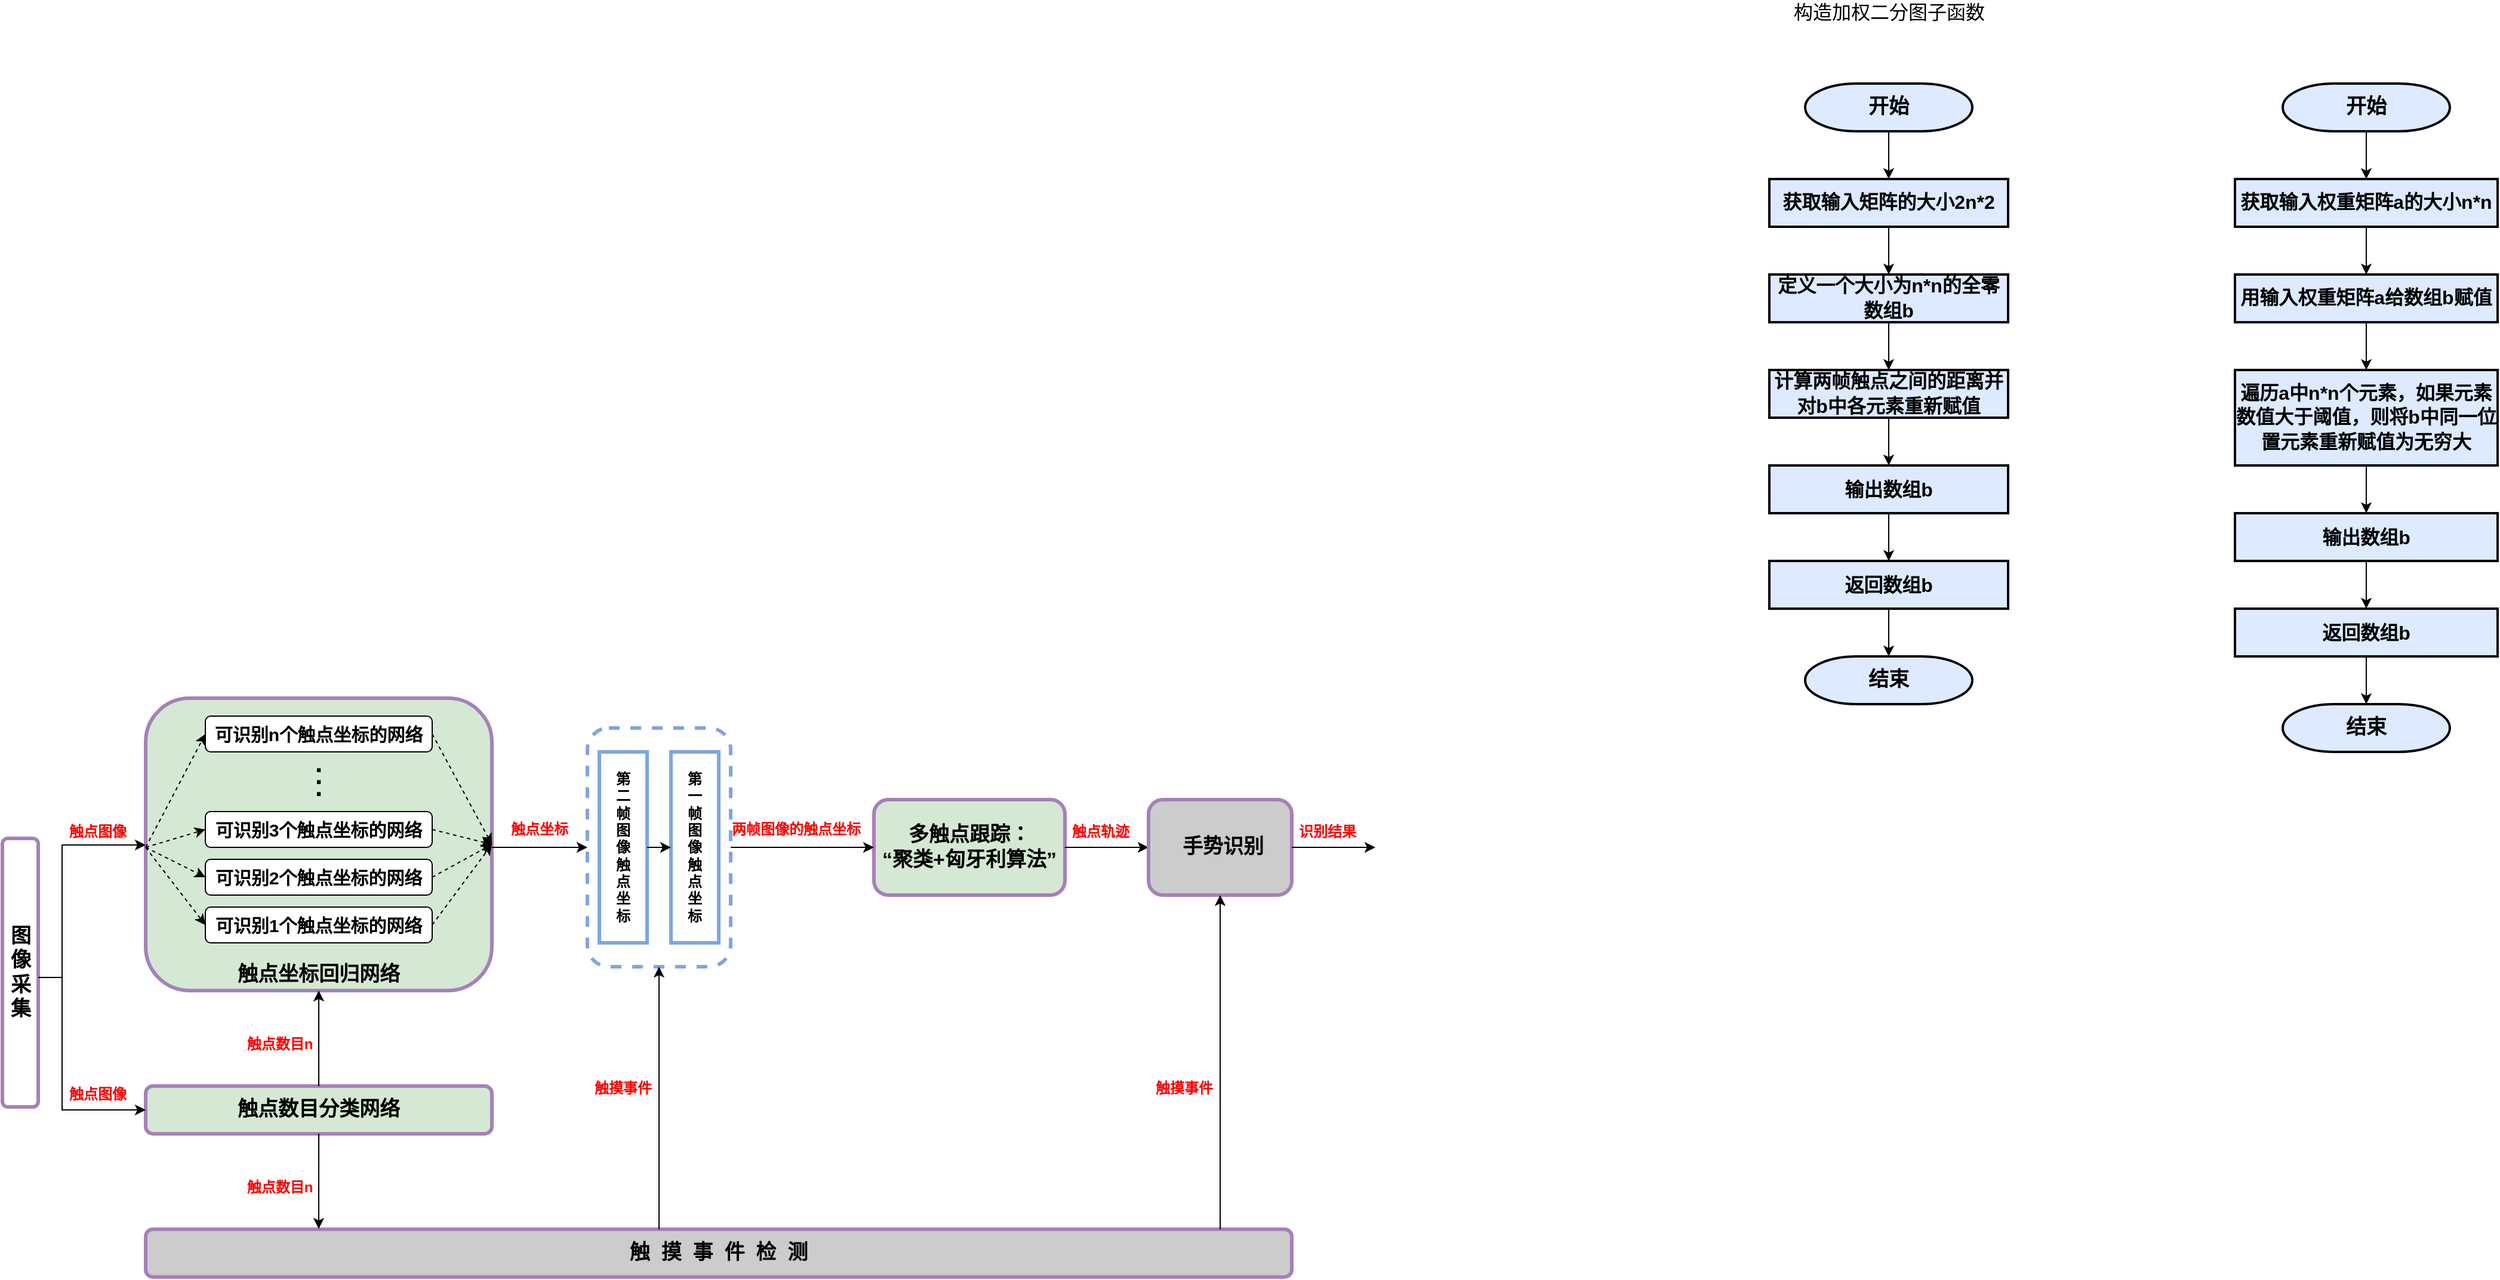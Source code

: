 <mxfile version="18.0.5" type="github">
  <diagram id="jXaNnU9WBbs-hRgU_72k" name="Page-1">
    <mxGraphModel dx="904" dy="1380" grid="1" gridSize="10" guides="1" tooltips="1" connect="1" arrows="1" fold="1" page="0" pageScale="1" pageWidth="827" pageHeight="1169" math="0" shadow="0">
      <root>
        <mxCell id="0" />
        <mxCell id="1" parent="0" />
        <mxCell id="43LiQiZvyMIUir7U2u6s-16" value="" style="rounded=1;whiteSpace=wrap;html=1;fontSize=22;fillColor=#D5E8D4;strokeColor=#A680B8;strokeWidth=3;" parent="1" vertex="1">
          <mxGeometry x="160" y="75" width="290" height="245" as="geometry" />
        </mxCell>
        <mxCell id="43LiQiZvyMIUir7U2u6s-3" value="" style="rounded=1;whiteSpace=wrap;html=1;fontSize=15;strokeColor=#A680B8;strokeWidth=3;fillColor=#D5E8D4;" parent="1" vertex="1">
          <mxGeometry x="160" y="400" width="290" height="40" as="geometry" />
        </mxCell>
        <mxCell id="43LiQiZvyMIUir7U2u6s-47" value="" style="rounded=1;whiteSpace=wrap;html=1;fontSize=15;fontColor=#000000;strokeColor=#7EA6E0;strokeWidth=3;fillColor=#FFFFFF;dashed=1;" parent="1" vertex="1">
          <mxGeometry x="530" y="100" width="120" height="200" as="geometry" />
        </mxCell>
        <mxCell id="43LiQiZvyMIUir7U2u6s-1" value="" style="rounded=1;whiteSpace=wrap;html=1;rotation=-90;strokeColor=#A680B8;strokeWidth=3;" parent="1" vertex="1">
          <mxGeometry x="-57.5" y="290" width="225" height="30" as="geometry" />
        </mxCell>
        <mxCell id="43LiQiZvyMIUir7U2u6s-2" value="&lt;b style=&quot;&quot;&gt;&lt;font style=&quot;font-size: 17px;&quot;&gt;图像采集&lt;/font&gt;&lt;/b&gt;" style="text;html=1;strokeColor=none;fillColor=none;align=center;verticalAlign=middle;whiteSpace=wrap;rounded=0;" parent="1" vertex="1">
          <mxGeometry x="42.5" y="242.5" width="25" height="125" as="geometry" />
        </mxCell>
        <mxCell id="43LiQiZvyMIUir7U2u6s-4" value="&lt;font size=&quot;1&quot; style=&quot;&quot;&gt;&lt;b style=&quot;font-size: 17px;&quot;&gt;触点数目分类网络&lt;/b&gt;&lt;/font&gt;" style="text;html=1;strokeColor=none;fillColor=none;align=center;verticalAlign=middle;whiteSpace=wrap;rounded=0;fontSize=15;" parent="1" vertex="1">
          <mxGeometry x="235" y="405" width="140" height="30" as="geometry" />
        </mxCell>
        <mxCell id="43LiQiZvyMIUir7U2u6s-5" value="" style="rounded=1;whiteSpace=wrap;html=1;fontSize=15;" parent="1" vertex="1">
          <mxGeometry x="210" y="250" width="190" height="30" as="geometry" />
        </mxCell>
        <mxCell id="43LiQiZvyMIUir7U2u6s-6" value="&lt;font style=&quot;font-size: 15px;&quot;&gt;&lt;b&gt;可识别1个触点坐标的网络&lt;/b&gt;&lt;/font&gt;" style="text;html=1;strokeColor=none;fillColor=none;align=center;verticalAlign=middle;whiteSpace=wrap;rounded=0;fontSize=15;" parent="1" vertex="1">
          <mxGeometry x="210" y="250" width="190" height="30" as="geometry" />
        </mxCell>
        <mxCell id="43LiQiZvyMIUir7U2u6s-7" value="" style="rounded=1;whiteSpace=wrap;html=1;fontSize=15;" parent="1" vertex="1">
          <mxGeometry x="210" y="210" width="190" height="30" as="geometry" />
        </mxCell>
        <mxCell id="43LiQiZvyMIUir7U2u6s-8" value="&lt;font style=&quot;font-size: 15px;&quot;&gt;&lt;b&gt;可识别2个触点坐标的网络&lt;/b&gt;&lt;/font&gt;" style="text;html=1;strokeColor=none;fillColor=none;align=center;verticalAlign=middle;whiteSpace=wrap;rounded=0;fontSize=15;" parent="1" vertex="1">
          <mxGeometry x="210" y="210" width="190" height="30" as="geometry" />
        </mxCell>
        <mxCell id="43LiQiZvyMIUir7U2u6s-9" value="" style="rounded=1;whiteSpace=wrap;html=1;fontSize=15;" parent="1" vertex="1">
          <mxGeometry x="210" y="170" width="190" height="30" as="geometry" />
        </mxCell>
        <mxCell id="43LiQiZvyMIUir7U2u6s-10" value="&lt;font style=&quot;font-size: 15px;&quot;&gt;&lt;b&gt;可识别3个触点坐标的网络&lt;/b&gt;&lt;/font&gt;" style="text;html=1;strokeColor=none;fillColor=none;align=center;verticalAlign=middle;whiteSpace=wrap;rounded=0;fontSize=15;" parent="1" vertex="1">
          <mxGeometry x="210" y="170" width="190" height="30" as="geometry" />
        </mxCell>
        <mxCell id="43LiQiZvyMIUir7U2u6s-11" value="&lt;font size=&quot;1&quot;&gt;&lt;b style=&quot;font-size: 22px;&quot;&gt;.&lt;/b&gt;&lt;/font&gt;" style="text;html=1;strokeColor=none;fillColor=none;align=center;verticalAlign=middle;whiteSpace=wrap;rounded=0;fontSize=15;" parent="1" vertex="1">
          <mxGeometry x="285" y="140" width="40" height="20" as="geometry" />
        </mxCell>
        <mxCell id="43LiQiZvyMIUir7U2u6s-12" value="&lt;font size=&quot;1&quot;&gt;&lt;b style=&quot;font-size: 22px;&quot;&gt;.&lt;/b&gt;&lt;/font&gt;" style="text;html=1;strokeColor=none;fillColor=none;align=center;verticalAlign=middle;whiteSpace=wrap;rounded=0;fontSize=15;" parent="1" vertex="1">
          <mxGeometry x="285" y="130" width="40" height="20" as="geometry" />
        </mxCell>
        <mxCell id="43LiQiZvyMIUir7U2u6s-13" value="&lt;font size=&quot;1&quot;&gt;&lt;b style=&quot;font-size: 22px;&quot;&gt;.&lt;/b&gt;&lt;/font&gt;" style="text;html=1;strokeColor=none;fillColor=none;align=center;verticalAlign=middle;whiteSpace=wrap;rounded=0;fontSize=15;" parent="1" vertex="1">
          <mxGeometry x="285" y="120" width="40" height="20" as="geometry" />
        </mxCell>
        <mxCell id="43LiQiZvyMIUir7U2u6s-14" value="" style="rounded=1;whiteSpace=wrap;html=1;fontSize=15;" parent="1" vertex="1">
          <mxGeometry x="210" y="90" width="190" height="30" as="geometry" />
        </mxCell>
        <mxCell id="43LiQiZvyMIUir7U2u6s-15" value="&lt;font style=&quot;font-size: 15px;&quot;&gt;&lt;b&gt;可识别n个触点坐标的网络&lt;/b&gt;&lt;/font&gt;" style="text;html=1;strokeColor=none;fillColor=none;align=center;verticalAlign=middle;whiteSpace=wrap;rounded=0;fontSize=15;" parent="1" vertex="1">
          <mxGeometry x="210" y="90" width="190" height="30" as="geometry" />
        </mxCell>
        <mxCell id="43LiQiZvyMIUir7U2u6s-17" value="&lt;b style=&quot;&quot;&gt;&lt;font style=&quot;font-size: 17px;&quot;&gt;触点坐标回归网络&lt;/font&gt;&lt;/b&gt;" style="text;html=1;strokeColor=none;fillColor=none;align=center;verticalAlign=middle;whiteSpace=wrap;rounded=0;fontSize=22;" parent="1" vertex="1">
          <mxGeometry x="230" y="290" width="150" height="30" as="geometry" />
        </mxCell>
        <mxCell id="43LiQiZvyMIUir7U2u6s-18" value="" style="rounded=1;whiteSpace=wrap;html=1;fontSize=15;strokeColor=#A680B8;strokeWidth=3;fillColor=#CCCCCC;" parent="1" vertex="1">
          <mxGeometry x="160" y="520" width="960" height="40" as="geometry" />
        </mxCell>
        <mxCell id="43LiQiZvyMIUir7U2u6s-19" value="&lt;b&gt;&lt;font style=&quot;font-size: 17px;&quot;&gt;触&amp;nbsp; 摸&amp;nbsp; 事&amp;nbsp; 件&amp;nbsp; 检&amp;nbsp; 测&lt;/font&gt;&lt;/b&gt;" style="text;html=1;strokeColor=none;fillColor=none;align=center;verticalAlign=middle;whiteSpace=wrap;rounded=0;fontSize=15;" parent="1" vertex="1">
          <mxGeometry x="560" y="525" width="160" height="30" as="geometry" />
        </mxCell>
        <mxCell id="43LiQiZvyMIUir7U2u6s-20" value="" style="endArrow=classic;html=1;rounded=0;fontSize=15;" parent="1" edge="1">
          <mxGeometry width="50" height="50" relative="1" as="geometry">
            <mxPoint x="70" y="309" as="sourcePoint" />
            <mxPoint x="160" y="198" as="targetPoint" />
            <Array as="points">
              <mxPoint x="90" y="309" />
              <mxPoint x="90" y="198" />
            </Array>
          </mxGeometry>
        </mxCell>
        <mxCell id="43LiQiZvyMIUir7U2u6s-21" value="&lt;font color=&quot;#ff0000&quot; style=&quot;font-size: 12px;&quot;&gt;&lt;b&gt;触点图像&lt;/b&gt;&lt;/font&gt;" style="text;html=1;strokeColor=none;fillColor=none;align=center;verticalAlign=middle;whiteSpace=wrap;rounded=0;fontSize=15;" parent="1" vertex="1">
          <mxGeometry x="90" y="170" width="60" height="30" as="geometry" />
        </mxCell>
        <mxCell id="43LiQiZvyMIUir7U2u6s-22" value="" style="endArrow=classic;html=1;rounded=0;fontSize=12;entryX=0;entryY=0.5;entryDx=0;entryDy=0;" parent="1" target="43LiQiZvyMIUir7U2u6s-3" edge="1">
          <mxGeometry width="50" height="50" relative="1" as="geometry">
            <mxPoint x="90" y="300" as="sourcePoint" />
            <mxPoint x="90" y="450" as="targetPoint" />
            <Array as="points">
              <mxPoint x="90" y="420" />
            </Array>
          </mxGeometry>
        </mxCell>
        <mxCell id="43LiQiZvyMIUir7U2u6s-23" value="&lt;font color=&quot;#ff0000&quot; style=&quot;font-size: 12px;&quot;&gt;&lt;b&gt;触点图像&lt;/b&gt;&lt;/font&gt;" style="text;html=1;strokeColor=none;fillColor=none;align=center;verticalAlign=middle;whiteSpace=wrap;rounded=0;fontSize=15;" parent="1" vertex="1">
          <mxGeometry x="90" y="390" width="60" height="30" as="geometry" />
        </mxCell>
        <mxCell id="43LiQiZvyMIUir7U2u6s-24" value="" style="endArrow=classic;html=1;rounded=0;fontSize=12;entryX=0;entryY=0.5;entryDx=0;entryDy=0;dashed=1;" parent="1" target="43LiQiZvyMIUir7U2u6s-15" edge="1">
          <mxGeometry width="50" height="50" relative="1" as="geometry">
            <mxPoint x="160" y="200" as="sourcePoint" />
            <mxPoint x="210" y="150" as="targetPoint" />
          </mxGeometry>
        </mxCell>
        <mxCell id="43LiQiZvyMIUir7U2u6s-25" value="" style="endArrow=classic;html=1;rounded=0;dashed=1;fontSize=12;entryX=0;entryY=0.5;entryDx=0;entryDy=0;" parent="1" target="43LiQiZvyMIUir7U2u6s-10" edge="1">
          <mxGeometry width="50" height="50" relative="1" as="geometry">
            <mxPoint x="160" y="200" as="sourcePoint" />
            <mxPoint x="210" y="150" as="targetPoint" />
          </mxGeometry>
        </mxCell>
        <mxCell id="43LiQiZvyMIUir7U2u6s-26" value="" style="endArrow=classic;html=1;rounded=0;dashed=1;fontSize=12;entryX=0;entryY=0.5;entryDx=0;entryDy=0;" parent="1" target="43LiQiZvyMIUir7U2u6s-8" edge="1">
          <mxGeometry width="50" height="50" relative="1" as="geometry">
            <mxPoint x="160" y="200" as="sourcePoint" />
            <mxPoint x="210" y="150" as="targetPoint" />
          </mxGeometry>
        </mxCell>
        <mxCell id="43LiQiZvyMIUir7U2u6s-27" value="" style="endArrow=classic;html=1;rounded=0;dashed=1;fontSize=12;entryX=0;entryY=0.5;entryDx=0;entryDy=0;" parent="1" target="43LiQiZvyMIUir7U2u6s-6" edge="1">
          <mxGeometry width="50" height="50" relative="1" as="geometry">
            <mxPoint x="160" y="200" as="sourcePoint" />
            <mxPoint x="210" y="150" as="targetPoint" />
          </mxGeometry>
        </mxCell>
        <mxCell id="43LiQiZvyMIUir7U2u6s-28" value="" style="endArrow=classic;html=1;rounded=0;fontSize=12;exitX=0.5;exitY=0;exitDx=0;exitDy=0;entryX=0.5;entryY=1;entryDx=0;entryDy=0;" parent="1" source="43LiQiZvyMIUir7U2u6s-3" target="43LiQiZvyMIUir7U2u6s-17" edge="1">
          <mxGeometry width="50" height="50" relative="1" as="geometry">
            <mxPoint x="190" y="400" as="sourcePoint" />
            <mxPoint x="240" y="320" as="targetPoint" />
          </mxGeometry>
        </mxCell>
        <mxCell id="43LiQiZvyMIUir7U2u6s-29" value="&lt;b&gt;触点数目n&lt;/b&gt;" style="text;html=1;strokeColor=none;fillColor=none;align=center;verticalAlign=middle;whiteSpace=wrap;rounded=0;fontSize=12;fontColor=#FF0000;" parent="1" vertex="1">
          <mxGeometry x="230" y="350" width="85" height="30" as="geometry" />
        </mxCell>
        <mxCell id="43LiQiZvyMIUir7U2u6s-30" value="" style="endArrow=classic;html=1;rounded=0;fontSize=12;fontColor=#FF0000;exitX=0.5;exitY=1;exitDx=0;exitDy=0;entryX=0.151;entryY=-0.01;entryDx=0;entryDy=0;entryPerimeter=0;" parent="1" source="43LiQiZvyMIUir7U2u6s-3" target="43LiQiZvyMIUir7U2u6s-18" edge="1">
          <mxGeometry width="50" height="50" relative="1" as="geometry">
            <mxPoint x="250" y="470" as="sourcePoint" />
            <mxPoint x="410" y="480" as="targetPoint" />
          </mxGeometry>
        </mxCell>
        <mxCell id="43LiQiZvyMIUir7U2u6s-31" value="&lt;b&gt;触点数目n&lt;/b&gt;" style="text;html=1;strokeColor=none;fillColor=none;align=center;verticalAlign=middle;whiteSpace=wrap;rounded=0;fontSize=12;fontColor=#FF0000;" parent="1" vertex="1">
          <mxGeometry x="230" y="470" width="85" height="30" as="geometry" />
        </mxCell>
        <mxCell id="43LiQiZvyMIUir7U2u6s-32" value="" style="endArrow=classic;html=1;rounded=0;fontSize=12;fontColor=#FF0000;dashed=1;entryX=1;entryY=0.5;entryDx=0;entryDy=0;exitX=1;exitY=0.5;exitDx=0;exitDy=0;" parent="1" source="43LiQiZvyMIUir7U2u6s-15" target="43LiQiZvyMIUir7U2u6s-16" edge="1">
          <mxGeometry width="50" height="50" relative="1" as="geometry">
            <mxPoint x="400" y="100" as="sourcePoint" />
            <mxPoint x="450" y="50" as="targetPoint" />
          </mxGeometry>
        </mxCell>
        <mxCell id="43LiQiZvyMIUir7U2u6s-33" value="" style="endArrow=classic;html=1;rounded=0;dashed=1;fontSize=12;fontColor=#FF0000;exitX=1;exitY=0.5;exitDx=0;exitDy=0;entryX=1;entryY=0.5;entryDx=0;entryDy=0;" parent="1" source="43LiQiZvyMIUir7U2u6s-10" target="43LiQiZvyMIUir7U2u6s-16" edge="1">
          <mxGeometry width="50" height="50" relative="1" as="geometry">
            <mxPoint x="430" y="260" as="sourcePoint" />
            <mxPoint x="450" y="200" as="targetPoint" />
          </mxGeometry>
        </mxCell>
        <mxCell id="43LiQiZvyMIUir7U2u6s-34" value="" style="endArrow=classic;html=1;rounded=0;dashed=1;fontSize=12;fontColor=#FF0000;entryX=1;entryY=0.5;entryDx=0;entryDy=0;exitX=1;exitY=0.5;exitDx=0;exitDy=0;" parent="1" source="43LiQiZvyMIUir7U2u6s-8" target="43LiQiZvyMIUir7U2u6s-16" edge="1">
          <mxGeometry width="50" height="50" relative="1" as="geometry">
            <mxPoint x="400" y="222.5" as="sourcePoint" />
            <mxPoint x="450" y="172.5" as="targetPoint" />
          </mxGeometry>
        </mxCell>
        <mxCell id="43LiQiZvyMIUir7U2u6s-35" value="" style="endArrow=classic;html=1;rounded=0;dashed=1;fontSize=12;fontColor=#FF0000;entryX=1;entryY=0.5;entryDx=0;entryDy=0;exitX=1;exitY=0.5;exitDx=0;exitDy=0;" parent="1" source="43LiQiZvyMIUir7U2u6s-6" target="43LiQiZvyMIUir7U2u6s-16" edge="1">
          <mxGeometry width="50" height="50" relative="1" as="geometry">
            <mxPoint x="400" y="270" as="sourcePoint" />
            <mxPoint x="450" y="220" as="targetPoint" />
          </mxGeometry>
        </mxCell>
        <mxCell id="43LiQiZvyMIUir7U2u6s-36" value="" style="endArrow=classic;html=1;rounded=0;fontSize=12;fontColor=#FF0000;entryX=0;entryY=0.5;entryDx=0;entryDy=0;" parent="1" target="43LiQiZvyMIUir7U2u6s-47" edge="1">
          <mxGeometry width="50" height="50" relative="1" as="geometry">
            <mxPoint x="450" y="200" as="sourcePoint" />
            <mxPoint x="540" y="200" as="targetPoint" />
          </mxGeometry>
        </mxCell>
        <mxCell id="43LiQiZvyMIUir7U2u6s-37" value="&lt;b&gt;触点坐标&lt;/b&gt;" style="text;html=1;strokeColor=none;fillColor=none;align=center;verticalAlign=middle;whiteSpace=wrap;rounded=0;fontSize=12;fontColor=#FF0000;" parent="1" vertex="1">
          <mxGeometry x="460" y="170" width="60" height="30" as="geometry" />
        </mxCell>
        <mxCell id="43LiQiZvyMIUir7U2u6s-38" value="" style="rounded=0;whiteSpace=wrap;html=1;fontSize=12;fontColor=#FF0000;strokeColor=#7EA6E0;strokeWidth=3;fillColor=none;" parent="1" vertex="1">
          <mxGeometry x="540" y="120" width="40" height="160" as="geometry" />
        </mxCell>
        <mxCell id="43LiQiZvyMIUir7U2u6s-39" value="" style="rounded=0;whiteSpace=wrap;html=1;fontSize=12;fontColor=#FF0000;strokeColor=#7EA6E0;strokeWidth=3;fillColor=none;" parent="1" vertex="1">
          <mxGeometry x="600" y="120" width="40" height="160" as="geometry" />
        </mxCell>
        <mxCell id="43LiQiZvyMIUir7U2u6s-40" value="&lt;font color=&quot;#000000&quot;&gt;&lt;b&gt;第二帧图像触点坐标&lt;/b&gt;&lt;/font&gt;" style="text;html=1;strokeColor=none;fillColor=none;align=center;verticalAlign=middle;whiteSpace=wrap;rounded=0;fontSize=12;fontColor=#FF0000;" parent="1" vertex="1">
          <mxGeometry x="550" y="130" width="20" height="140" as="geometry" />
        </mxCell>
        <mxCell id="43LiQiZvyMIUir7U2u6s-41" value="&lt;b&gt;&lt;font color=&quot;#000000&quot;&gt;第一帧图像触点坐标&lt;/font&gt;&lt;/b&gt;" style="text;html=1;strokeColor=none;fillColor=none;align=center;verticalAlign=middle;whiteSpace=wrap;rounded=0;fontSize=12;fontColor=#FF0000;" parent="1" vertex="1">
          <mxGeometry x="610" y="130" width="20" height="140" as="geometry" />
        </mxCell>
        <mxCell id="43LiQiZvyMIUir7U2u6s-42" value="" style="endArrow=classic;html=1;rounded=0;fontSize=12;fontColor=#FF0000;entryX=0;entryY=0.5;entryDx=0;entryDy=0;" parent="1" target="43LiQiZvyMIUir7U2u6s-39" edge="1">
          <mxGeometry width="50" height="50" relative="1" as="geometry">
            <mxPoint x="580" y="200" as="sourcePoint" />
            <mxPoint x="630" y="150" as="targetPoint" />
          </mxGeometry>
        </mxCell>
        <mxCell id="43LiQiZvyMIUir7U2u6s-43" value="" style="rounded=1;whiteSpace=wrap;html=1;fontSize=12;fontColor=#FF0000;strokeColor=#A680B8;strokeWidth=3;fillColor=#D5E8D4;" parent="1" vertex="1">
          <mxGeometry x="770" y="160" width="160" height="80" as="geometry" />
        </mxCell>
        <mxCell id="43LiQiZvyMIUir7U2u6s-44" value="" style="endArrow=classic;html=1;rounded=0;fontSize=12;fontColor=#FF0000;entryX=0;entryY=0.5;entryDx=0;entryDy=0;exitX=1;exitY=0.5;exitDx=0;exitDy=0;" parent="1" source="43LiQiZvyMIUir7U2u6s-47" target="43LiQiZvyMIUir7U2u6s-43" edge="1">
          <mxGeometry width="50" height="50" relative="1" as="geometry">
            <mxPoint x="640" y="200" as="sourcePoint" />
            <mxPoint x="690" y="150" as="targetPoint" />
          </mxGeometry>
        </mxCell>
        <mxCell id="43LiQiZvyMIUir7U2u6s-45" value="&lt;b&gt;两帧图像的触点坐标&lt;/b&gt;" style="text;html=1;strokeColor=none;fillColor=none;align=center;verticalAlign=middle;whiteSpace=wrap;rounded=0;fontSize=12;fontColor=#FF0000;" parent="1" vertex="1">
          <mxGeometry x="650" y="170" width="110" height="30" as="geometry" />
        </mxCell>
        <mxCell id="43LiQiZvyMIUir7U2u6s-46" value="&lt;font color=&quot;#000000&quot; style=&quot;font-size: 17px;&quot;&gt;&lt;b&gt;多触点跟踪：&lt;br&gt;“聚类+匈牙利算法”&lt;/b&gt;&lt;/font&gt;" style="text;html=1;strokeColor=none;fillColor=none;align=center;verticalAlign=middle;whiteSpace=wrap;rounded=0;fontSize=12;fontColor=#FF0000;" parent="1" vertex="1">
          <mxGeometry x="775" y="185" width="150" height="30" as="geometry" />
        </mxCell>
        <mxCell id="43LiQiZvyMIUir7U2u6s-48" value="" style="endArrow=classic;html=1;rounded=0;fontSize=15;fontColor=#000000;entryX=0.5;entryY=1;entryDx=0;entryDy=0;" parent="1" target="43LiQiZvyMIUir7U2u6s-47" edge="1">
          <mxGeometry width="50" height="50" relative="1" as="geometry">
            <mxPoint x="590" y="520" as="sourcePoint" />
            <mxPoint x="640" y="470" as="targetPoint" />
          </mxGeometry>
        </mxCell>
        <mxCell id="43LiQiZvyMIUir7U2u6s-49" value="&lt;font style=&quot;font-size: 12px;&quot; color=&quot;#ff0000&quot;&gt;&lt;b&gt;触摸事件&lt;/b&gt;&lt;/font&gt;" style="text;html=1;strokeColor=none;fillColor=none;align=center;verticalAlign=middle;whiteSpace=wrap;rounded=0;dashed=1;fontSize=15;fontColor=#000000;" parent="1" vertex="1">
          <mxGeometry x="530" y="385" width="60" height="30" as="geometry" />
        </mxCell>
        <mxCell id="43LiQiZvyMIUir7U2u6s-52" value="" style="endArrow=classic;html=1;rounded=0;fontSize=12;fontColor=#FF0000;" parent="1" edge="1">
          <mxGeometry width="50" height="50" relative="1" as="geometry">
            <mxPoint x="930" y="200" as="sourcePoint" />
            <mxPoint x="1000" y="200" as="targetPoint" />
          </mxGeometry>
        </mxCell>
        <mxCell id="43LiQiZvyMIUir7U2u6s-53" value="&lt;font style=&quot;font-size: 12px;&quot; color=&quot;#ff0000&quot;&gt;&lt;b&gt;触点轨迹&lt;/b&gt;&lt;/font&gt;" style="text;html=1;strokeColor=none;fillColor=none;align=center;verticalAlign=middle;whiteSpace=wrap;rounded=0;dashed=1;fontSize=15;fontColor=#000000;" parent="1" vertex="1">
          <mxGeometry x="930" y="170" width="60" height="30" as="geometry" />
        </mxCell>
        <mxCell id="43LiQiZvyMIUir7U2u6s-54" value="" style="rounded=1;whiteSpace=wrap;html=1;fontSize=12;fontColor=#FF0000;strokeColor=#A680B8;strokeWidth=3;fillColor=#CCCCCC;" parent="1" vertex="1">
          <mxGeometry x="1000" y="160" width="120" height="80" as="geometry" />
        </mxCell>
        <mxCell id="43LiQiZvyMIUir7U2u6s-55" value="&lt;font size=&quot;1&quot; style=&quot;&quot; color=&quot;#000000&quot;&gt;&lt;b style=&quot;font-size: 17px;&quot;&gt;手势识别&lt;/b&gt;&lt;/font&gt;" style="text;html=1;strokeColor=none;fillColor=none;align=center;verticalAlign=middle;whiteSpace=wrap;rounded=0;fontSize=12;fontColor=#FF0000;" parent="1" vertex="1">
          <mxGeometry x="1025" y="185" width="75" height="30" as="geometry" />
        </mxCell>
        <mxCell id="43LiQiZvyMIUir7U2u6s-56" value="" style="endArrow=classic;html=1;rounded=0;fontSize=15;fontColor=#000000;entryX=0.5;entryY=1;entryDx=0;entryDy=0;" parent="1" target="43LiQiZvyMIUir7U2u6s-54" edge="1">
          <mxGeometry width="50" height="50" relative="1" as="geometry">
            <mxPoint x="1060" y="520" as="sourcePoint" />
            <mxPoint x="1110" y="470" as="targetPoint" />
          </mxGeometry>
        </mxCell>
        <mxCell id="43LiQiZvyMIUir7U2u6s-57" value="&lt;font style=&quot;font-size: 12px;&quot; color=&quot;#ff0000&quot;&gt;&lt;b&gt;触摸事件&lt;/b&gt;&lt;/font&gt;" style="text;html=1;strokeColor=none;fillColor=none;align=center;verticalAlign=middle;whiteSpace=wrap;rounded=0;dashed=1;fontSize=15;fontColor=#000000;" parent="1" vertex="1">
          <mxGeometry x="1000" y="385" width="60" height="30" as="geometry" />
        </mxCell>
        <mxCell id="43LiQiZvyMIUir7U2u6s-58" value="" style="endArrow=classic;html=1;rounded=0;fontSize=15;fontColor=#000000;" parent="1" edge="1">
          <mxGeometry width="50" height="50" relative="1" as="geometry">
            <mxPoint x="1120" y="200" as="sourcePoint" />
            <mxPoint x="1190" y="200" as="targetPoint" />
          </mxGeometry>
        </mxCell>
        <mxCell id="43LiQiZvyMIUir7U2u6s-59" value="&lt;font color=&quot;#ff0000&quot; style=&quot;font-size: 12px;&quot;&gt;&lt;b&gt;识别结果&lt;/b&gt;&lt;/font&gt;" style="text;html=1;strokeColor=none;fillColor=none;align=center;verticalAlign=middle;whiteSpace=wrap;rounded=0;fontSize=15;fontColor=#000000;" parent="1" vertex="1">
          <mxGeometry x="1120" y="170" width="60" height="30" as="geometry" />
        </mxCell>
        <mxCell id="toahtwVh1Y7KSI_jJUF0-4" value="" style="edgeStyle=orthogonalEdgeStyle;rounded=0;orthogonalLoop=1;jettySize=auto;html=1;fontSize=17;" edge="1" parent="1" source="toahtwVh1Y7KSI_jJUF0-1" target="toahtwVh1Y7KSI_jJUF0-2">
          <mxGeometry relative="1" as="geometry" />
        </mxCell>
        <mxCell id="toahtwVh1Y7KSI_jJUF0-1" value="&lt;font size=&quot;1&quot; style=&quot;&quot;&gt;&lt;b style=&quot;font-size: 17px;&quot;&gt;开始&lt;/b&gt;&lt;/font&gt;" style="strokeWidth=2;html=1;shape=mxgraph.flowchart.terminator;whiteSpace=wrap;fillColor=#DDEAFF;" vertex="1" parent="1">
          <mxGeometry x="1550" y="-440" width="140" height="40" as="geometry" />
        </mxCell>
        <mxCell id="toahtwVh1Y7KSI_jJUF0-5" value="" style="edgeStyle=orthogonalEdgeStyle;rounded=0;orthogonalLoop=1;jettySize=auto;html=1;fontSize=17;" edge="1" parent="1" source="toahtwVh1Y7KSI_jJUF0-2" target="toahtwVh1Y7KSI_jJUF0-3">
          <mxGeometry relative="1" as="geometry" />
        </mxCell>
        <mxCell id="toahtwVh1Y7KSI_jJUF0-2" value="&lt;b&gt;&lt;font style=&quot;font-size: 16px;&quot;&gt;获取输入矩阵的大小2n*2&lt;/font&gt;&lt;/b&gt;" style="rounded=0;whiteSpace=wrap;html=1;fontSize=17;strokeWidth=2;fillColor=#DDEAFF;" vertex="1" parent="1">
          <mxGeometry x="1520" y="-360" width="200" height="40" as="geometry" />
        </mxCell>
        <mxCell id="toahtwVh1Y7KSI_jJUF0-7" value="" style="edgeStyle=orthogonalEdgeStyle;rounded=0;orthogonalLoop=1;jettySize=auto;html=1;fontSize=16;" edge="1" parent="1" source="toahtwVh1Y7KSI_jJUF0-3" target="toahtwVh1Y7KSI_jJUF0-6">
          <mxGeometry relative="1" as="geometry" />
        </mxCell>
        <mxCell id="toahtwVh1Y7KSI_jJUF0-3" value="&lt;b&gt;&lt;font style=&quot;font-size: 16px;&quot;&gt;定义一个大小为n*n的全零数组b&lt;/font&gt;&lt;/b&gt;" style="rounded=0;whiteSpace=wrap;html=1;fontSize=17;strokeWidth=2;fillColor=#DDEAFF;" vertex="1" parent="1">
          <mxGeometry x="1520" y="-280" width="200" height="40" as="geometry" />
        </mxCell>
        <mxCell id="toahtwVh1Y7KSI_jJUF0-10" value="" style="edgeStyle=orthogonalEdgeStyle;rounded=0;orthogonalLoop=1;jettySize=auto;html=1;fontSize=16;" edge="1" parent="1" source="toahtwVh1Y7KSI_jJUF0-6" target="toahtwVh1Y7KSI_jJUF0-8">
          <mxGeometry relative="1" as="geometry" />
        </mxCell>
        <mxCell id="toahtwVh1Y7KSI_jJUF0-6" value="&lt;b&gt;&lt;font style=&quot;font-size: 16px;&quot;&gt;计算两帧触点之间的距离并对b中各元素重新赋值&lt;/font&gt;&lt;/b&gt;" style="rounded=0;whiteSpace=wrap;html=1;fontSize=17;strokeWidth=2;fillColor=#DDEAFF;" vertex="1" parent="1">
          <mxGeometry x="1520" y="-200" width="200" height="40" as="geometry" />
        </mxCell>
        <mxCell id="toahtwVh1Y7KSI_jJUF0-11" value="" style="edgeStyle=orthogonalEdgeStyle;rounded=0;orthogonalLoop=1;jettySize=auto;html=1;fontSize=16;" edge="1" parent="1" source="toahtwVh1Y7KSI_jJUF0-8" target="toahtwVh1Y7KSI_jJUF0-9">
          <mxGeometry relative="1" as="geometry" />
        </mxCell>
        <mxCell id="toahtwVh1Y7KSI_jJUF0-8" value="&lt;b&gt;输出数组b&lt;/b&gt;" style="rounded=0;whiteSpace=wrap;html=1;fontSize=16;strokeWidth=2;fillColor=#DDEAFF;" vertex="1" parent="1">
          <mxGeometry x="1520" y="-120" width="200" height="40" as="geometry" />
        </mxCell>
        <mxCell id="toahtwVh1Y7KSI_jJUF0-13" value="" style="edgeStyle=orthogonalEdgeStyle;rounded=0;orthogonalLoop=1;jettySize=auto;html=1;fontSize=16;" edge="1" parent="1" source="toahtwVh1Y7KSI_jJUF0-9" target="toahtwVh1Y7KSI_jJUF0-12">
          <mxGeometry relative="1" as="geometry" />
        </mxCell>
        <mxCell id="toahtwVh1Y7KSI_jJUF0-9" value="&lt;b&gt;返回数组b&lt;/b&gt;" style="rounded=0;whiteSpace=wrap;html=1;fontSize=16;strokeWidth=2;fillColor=#DDEAFF;" vertex="1" parent="1">
          <mxGeometry x="1520" y="-40" width="200" height="40" as="geometry" />
        </mxCell>
        <mxCell id="toahtwVh1Y7KSI_jJUF0-12" value="&lt;font size=&quot;1&quot; style=&quot;&quot;&gt;&lt;b style=&quot;font-size: 17px;&quot;&gt;结束&lt;/b&gt;&lt;/font&gt;" style="strokeWidth=2;html=1;shape=mxgraph.flowchart.terminator;whiteSpace=wrap;fillColor=#DDEAFF;" vertex="1" parent="1">
          <mxGeometry x="1550" y="40" width="140" height="40" as="geometry" />
        </mxCell>
        <mxCell id="toahtwVh1Y7KSI_jJUF0-14" value="构造加权二分图子函数" style="text;html=1;align=center;verticalAlign=middle;resizable=0;points=[];autosize=1;strokeColor=none;fillColor=none;fontSize=16;" vertex="1" parent="1">
          <mxGeometry x="1530" y="-510" width="180" height="20" as="geometry" />
        </mxCell>
        <mxCell id="toahtwVh1Y7KSI_jJUF0-17" value="" style="edgeStyle=orthogonalEdgeStyle;rounded=0;orthogonalLoop=1;jettySize=auto;html=1;fontSize=16;strokeWidth=1;" edge="1" parent="1" source="toahtwVh1Y7KSI_jJUF0-15" target="toahtwVh1Y7KSI_jJUF0-16">
          <mxGeometry relative="1" as="geometry" />
        </mxCell>
        <mxCell id="toahtwVh1Y7KSI_jJUF0-15" value="&lt;font size=&quot;1&quot; style=&quot;&quot;&gt;&lt;b style=&quot;font-size: 17px;&quot;&gt;开始&lt;/b&gt;&lt;/font&gt;" style="strokeWidth=2;html=1;shape=mxgraph.flowchart.terminator;whiteSpace=wrap;fillColor=#DDEAFF;" vertex="1" parent="1">
          <mxGeometry x="1950" y="-440" width="140" height="40" as="geometry" />
        </mxCell>
        <mxCell id="toahtwVh1Y7KSI_jJUF0-20" value="" style="edgeStyle=orthogonalEdgeStyle;rounded=0;orthogonalLoop=1;jettySize=auto;html=1;fontSize=16;strokeWidth=1;" edge="1" parent="1" source="toahtwVh1Y7KSI_jJUF0-16" target="toahtwVh1Y7KSI_jJUF0-18">
          <mxGeometry relative="1" as="geometry" />
        </mxCell>
        <mxCell id="toahtwVh1Y7KSI_jJUF0-16" value="&lt;b&gt;&lt;font style=&quot;font-size: 16px;&quot;&gt;获取输入权重矩阵a的大小n*n&lt;/font&gt;&lt;/b&gt;" style="rounded=0;whiteSpace=wrap;html=1;fontSize=17;strokeWidth=2;fillColor=#DDEAFF;" vertex="1" parent="1">
          <mxGeometry x="1910" y="-360" width="220" height="40" as="geometry" />
        </mxCell>
        <mxCell id="toahtwVh1Y7KSI_jJUF0-22" value="" style="edgeStyle=orthogonalEdgeStyle;rounded=0;orthogonalLoop=1;jettySize=auto;html=1;fontSize=16;strokeWidth=1;" edge="1" parent="1" source="toahtwVh1Y7KSI_jJUF0-18" target="toahtwVh1Y7KSI_jJUF0-21">
          <mxGeometry relative="1" as="geometry" />
        </mxCell>
        <mxCell id="toahtwVh1Y7KSI_jJUF0-18" value="&lt;b&gt;&lt;font style=&quot;font-size: 16px;&quot;&gt;用输入权重矩阵a给数组b赋值&lt;/font&gt;&lt;/b&gt;" style="rounded=0;whiteSpace=wrap;html=1;fontSize=17;strokeWidth=2;fillColor=#DDEAFF;" vertex="1" parent="1">
          <mxGeometry x="1910" y="-280" width="220" height="40" as="geometry" />
        </mxCell>
        <mxCell id="toahtwVh1Y7KSI_jJUF0-25" value="" style="edgeStyle=orthogonalEdgeStyle;rounded=0;orthogonalLoop=1;jettySize=auto;html=1;fontSize=16;strokeWidth=1;" edge="1" parent="1" source="toahtwVh1Y7KSI_jJUF0-21" target="toahtwVh1Y7KSI_jJUF0-23">
          <mxGeometry relative="1" as="geometry" />
        </mxCell>
        <mxCell id="toahtwVh1Y7KSI_jJUF0-21" value="&lt;b&gt;&lt;font style=&quot;font-size: 16px;&quot;&gt;遍历a中n*n个元素，如果元素数值大于阈值，则将b中同一位置元素重新赋值为无穷大&lt;/font&gt;&lt;/b&gt;" style="rounded=0;whiteSpace=wrap;html=1;fontSize=17;strokeWidth=2;fillColor=#DDEAFF;" vertex="1" parent="1">
          <mxGeometry x="1910" y="-200" width="220" height="80" as="geometry" />
        </mxCell>
        <mxCell id="toahtwVh1Y7KSI_jJUF0-26" value="" style="edgeStyle=orthogonalEdgeStyle;rounded=0;orthogonalLoop=1;jettySize=auto;html=1;fontSize=16;strokeWidth=1;" edge="1" parent="1" source="toahtwVh1Y7KSI_jJUF0-23" target="toahtwVh1Y7KSI_jJUF0-24">
          <mxGeometry relative="1" as="geometry" />
        </mxCell>
        <mxCell id="toahtwVh1Y7KSI_jJUF0-23" value="&lt;b&gt;输出数组b&lt;/b&gt;" style="rounded=0;whiteSpace=wrap;html=1;fontSize=16;strokeWidth=2;fillColor=#DDEAFF;" vertex="1" parent="1">
          <mxGeometry x="1910" y="-80" width="220" height="40" as="geometry" />
        </mxCell>
        <mxCell id="toahtwVh1Y7KSI_jJUF0-28" value="" style="edgeStyle=orthogonalEdgeStyle;rounded=0;orthogonalLoop=1;jettySize=auto;html=1;fontSize=16;strokeWidth=1;" edge="1" parent="1" source="toahtwVh1Y7KSI_jJUF0-24" target="toahtwVh1Y7KSI_jJUF0-27">
          <mxGeometry relative="1" as="geometry" />
        </mxCell>
        <mxCell id="toahtwVh1Y7KSI_jJUF0-24" value="&lt;b&gt;返回数组b&lt;/b&gt;" style="rounded=0;whiteSpace=wrap;html=1;fontSize=16;strokeWidth=2;fillColor=#DDEAFF;" vertex="1" parent="1">
          <mxGeometry x="1910" width="220" height="40" as="geometry" />
        </mxCell>
        <mxCell id="toahtwVh1Y7KSI_jJUF0-27" value="&lt;font size=&quot;1&quot; style=&quot;&quot;&gt;&lt;b style=&quot;font-size: 17px;&quot;&gt;结束&lt;/b&gt;&lt;/font&gt;" style="strokeWidth=2;html=1;shape=mxgraph.flowchart.terminator;whiteSpace=wrap;fillColor=#DDEAFF;" vertex="1" parent="1">
          <mxGeometry x="1950" y="80" width="140" height="40" as="geometry" />
        </mxCell>
      </root>
    </mxGraphModel>
  </diagram>
</mxfile>
